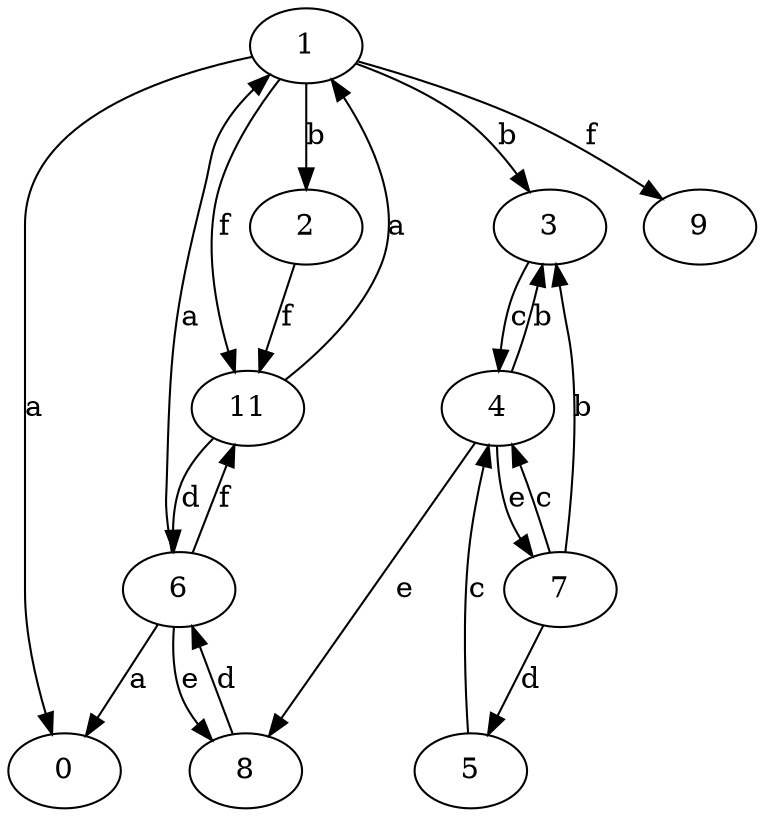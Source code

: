 strict digraph  {
0;
1;
2;
3;
4;
5;
6;
7;
8;
9;
11;
1 -> 0  [label=a];
1 -> 2  [label=b];
1 -> 3  [label=b];
1 -> 9  [label=f];
1 -> 11  [label=f];
2 -> 11  [label=f];
3 -> 4  [label=c];
4 -> 3  [label=b];
4 -> 7  [label=e];
4 -> 8  [label=e];
5 -> 4  [label=c];
6 -> 0  [label=a];
6 -> 1  [label=a];
6 -> 8  [label=e];
6 -> 11  [label=f];
7 -> 3  [label=b];
7 -> 4  [label=c];
7 -> 5  [label=d];
8 -> 6  [label=d];
11 -> 1  [label=a];
11 -> 6  [label=d];
}
